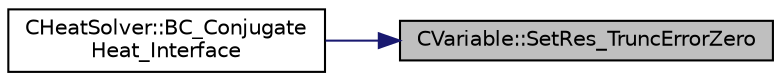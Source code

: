 digraph "CVariable::SetRes_TruncErrorZero"
{
 // LATEX_PDF_SIZE
  edge [fontname="Helvetica",fontsize="10",labelfontname="Helvetica",labelfontsize="10"];
  node [fontname="Helvetica",fontsize="10",shape=record];
  rankdir="RL";
  Node1 [label="CVariable::SetRes_TruncErrorZero",height=0.2,width=0.4,color="black", fillcolor="grey75", style="filled", fontcolor="black",tooltip="Set the truncation error to zero."];
  Node1 -> Node2 [dir="back",color="midnightblue",fontsize="10",style="solid",fontname="Helvetica"];
  Node2 [label="CHeatSolver::BC_Conjugate\lHeat_Interface",height=0.2,width=0.4,color="black", fillcolor="white", style="filled",URL="$classCHeatSolver.html#a557bceb05d8bf8cb7ea1fb03d4690e06",tooltip="Impose the (received) conjugate heat variables."];
}
